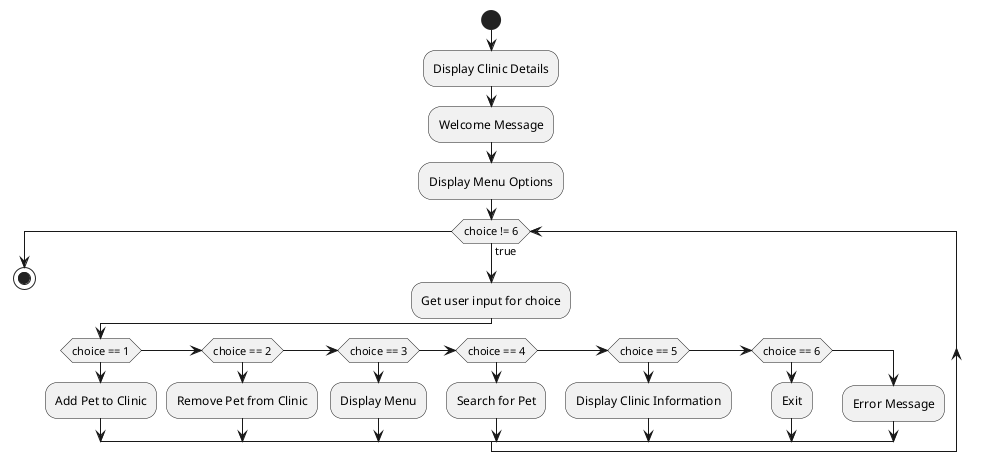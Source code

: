 @startuml

start

:Display Clinic Details;
:Welcome Message;
:Display Menu Options;

while (choice != 6) is (true)
    :Get user input for choice;
    if (choice == 1)
        :Add Pet to Clinic;
    elseif (choice == 2)
        :Remove Pet from Clinic;
    elseif (choice == 3)
        :Display Menu;
    elseif (choice == 4)
        :Search for Pet;
    elseif (choice == 5)
        :Display Clinic Information;
    elseif (choice == 6)
        :Exit;
    else
        :Error Message;
    endif
endwhile

stop

@enduml
